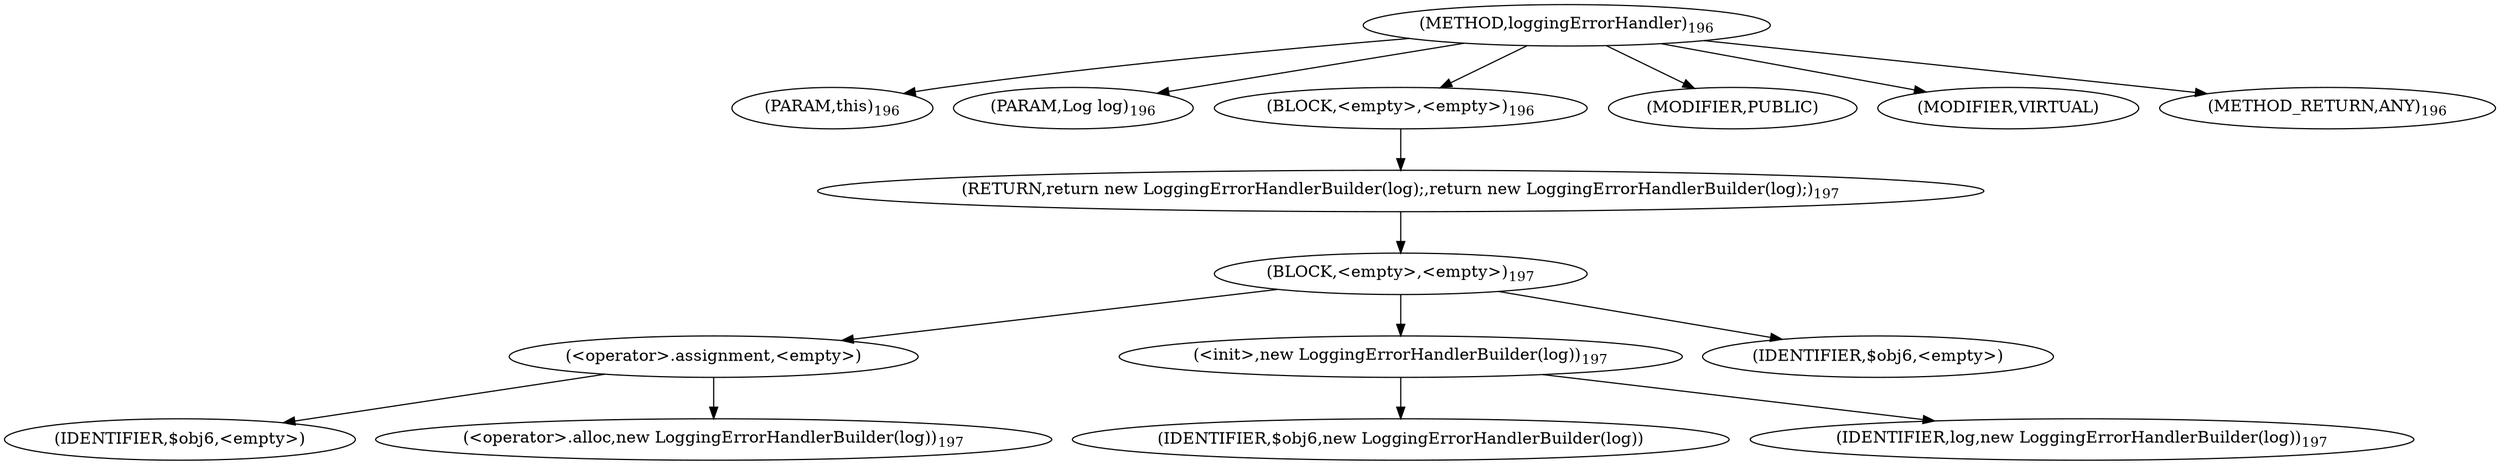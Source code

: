 digraph "loggingErrorHandler" {  
"388" [label = <(METHOD,loggingErrorHandler)<SUB>196</SUB>> ]
"389" [label = <(PARAM,this)<SUB>196</SUB>> ]
"390" [label = <(PARAM,Log log)<SUB>196</SUB>> ]
"391" [label = <(BLOCK,&lt;empty&gt;,&lt;empty&gt;)<SUB>196</SUB>> ]
"392" [label = <(RETURN,return new LoggingErrorHandlerBuilder(log);,return new LoggingErrorHandlerBuilder(log);)<SUB>197</SUB>> ]
"393" [label = <(BLOCK,&lt;empty&gt;,&lt;empty&gt;)<SUB>197</SUB>> ]
"394" [label = <(&lt;operator&gt;.assignment,&lt;empty&gt;)> ]
"395" [label = <(IDENTIFIER,$obj6,&lt;empty&gt;)> ]
"396" [label = <(&lt;operator&gt;.alloc,new LoggingErrorHandlerBuilder(log))<SUB>197</SUB>> ]
"397" [label = <(&lt;init&gt;,new LoggingErrorHandlerBuilder(log))<SUB>197</SUB>> ]
"398" [label = <(IDENTIFIER,$obj6,new LoggingErrorHandlerBuilder(log))> ]
"399" [label = <(IDENTIFIER,log,new LoggingErrorHandlerBuilder(log))<SUB>197</SUB>> ]
"400" [label = <(IDENTIFIER,$obj6,&lt;empty&gt;)> ]
"401" [label = <(MODIFIER,PUBLIC)> ]
"402" [label = <(MODIFIER,VIRTUAL)> ]
"403" [label = <(METHOD_RETURN,ANY)<SUB>196</SUB>> ]
  "388" -> "389" 
  "388" -> "390" 
  "388" -> "391" 
  "388" -> "401" 
  "388" -> "402" 
  "388" -> "403" 
  "391" -> "392" 
  "392" -> "393" 
  "393" -> "394" 
  "393" -> "397" 
  "393" -> "400" 
  "394" -> "395" 
  "394" -> "396" 
  "397" -> "398" 
  "397" -> "399" 
}
